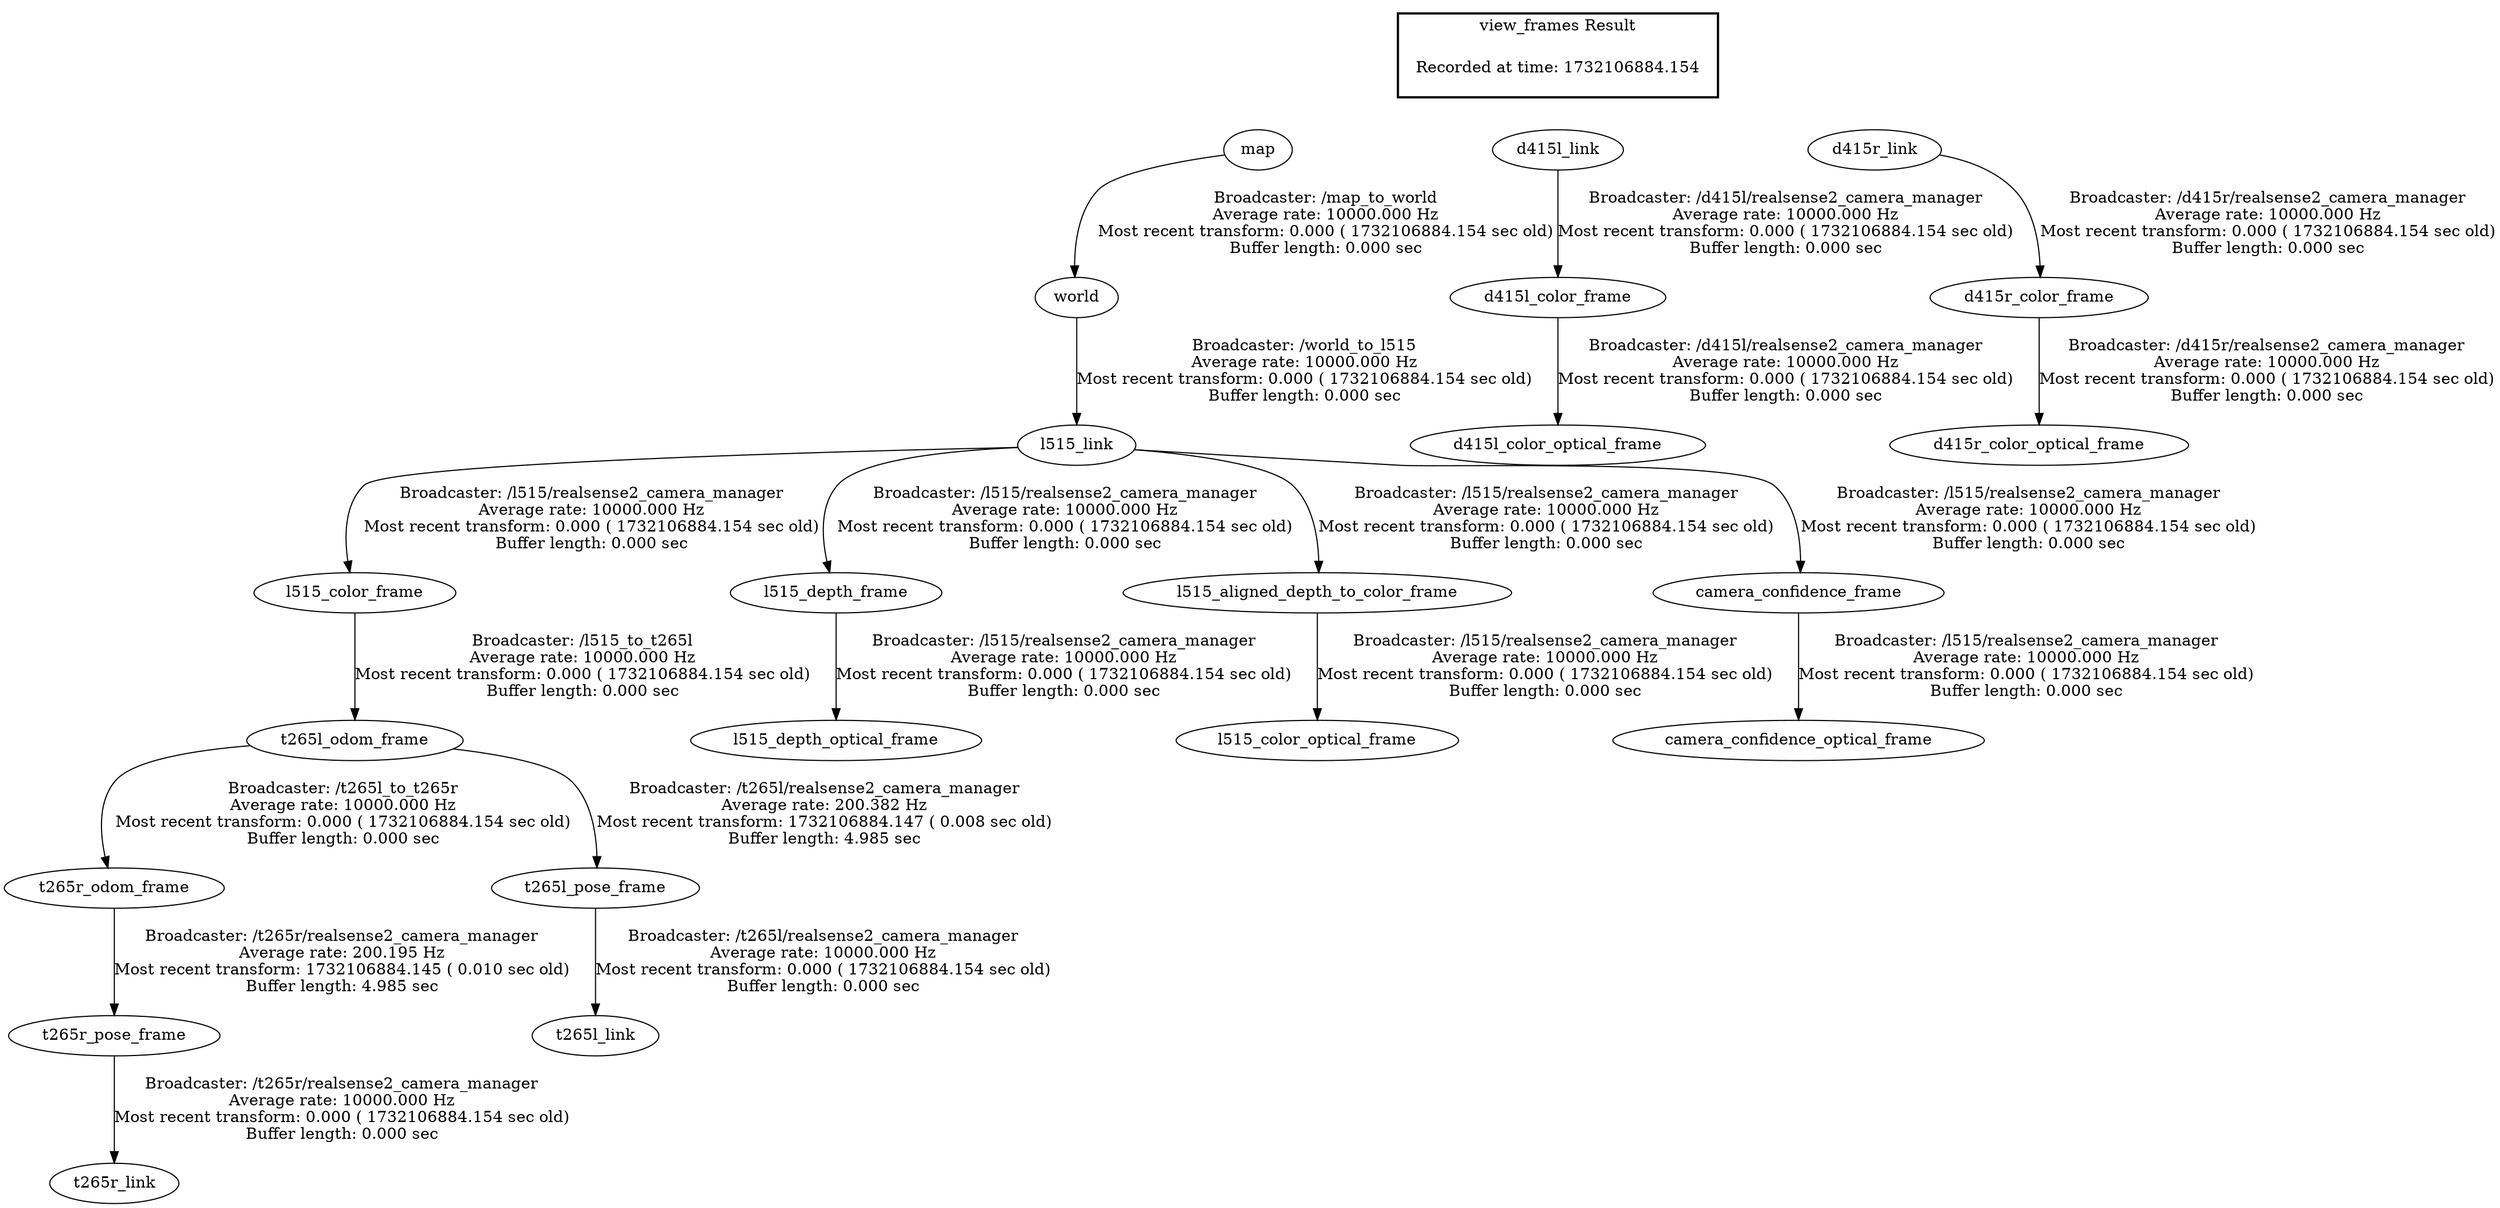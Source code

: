 digraph G {
"t265r_odom_frame" -> "t265r_pose_frame"[label="Broadcaster: /t265r/realsense2_camera_manager\nAverage rate: 200.195 Hz\nMost recent transform: 1732106884.145 ( 0.010 sec old)\nBuffer length: 4.985 sec\n"];
"t265l_odom_frame" -> "t265r_odom_frame"[label="Broadcaster: /t265l_to_t265r\nAverage rate: 10000.000 Hz\nMost recent transform: 0.000 ( 1732106884.154 sec old)\nBuffer length: 0.000 sec\n"];
"l515_color_frame" -> "t265l_odom_frame"[label="Broadcaster: /l515_to_t265l\nAverage rate: 10000.000 Hz\nMost recent transform: 0.000 ( 1732106884.154 sec old)\nBuffer length: 0.000 sec\n"];
"world" -> "l515_link"[label="Broadcaster: /world_to_l515\nAverage rate: 10000.000 Hz\nMost recent transform: 0.000 ( 1732106884.154 sec old)\nBuffer length: 0.000 sec\n"];
"map" -> "world"[label="Broadcaster: /map_to_world\nAverage rate: 10000.000 Hz\nMost recent transform: 0.000 ( 1732106884.154 sec old)\nBuffer length: 0.000 sec\n"];
"t265l_odom_frame" -> "t265l_pose_frame"[label="Broadcaster: /t265l/realsense2_camera_manager\nAverage rate: 200.382 Hz\nMost recent transform: 1732106884.147 ( 0.008 sec old)\nBuffer length: 4.985 sec\n"];
"l515_link" -> "l515_color_frame"[label="Broadcaster: /l515/realsense2_camera_manager\nAverage rate: 10000.000 Hz\nMost recent transform: 0.000 ( 1732106884.154 sec old)\nBuffer length: 0.000 sec\n"];
"d415l_link" -> "d415l_color_frame"[label="Broadcaster: /d415l/realsense2_camera_manager\nAverage rate: 10000.000 Hz\nMost recent transform: 0.000 ( 1732106884.154 sec old)\nBuffer length: 0.000 sec\n"];
"d415l_color_frame" -> "d415l_color_optical_frame"[label="Broadcaster: /d415l/realsense2_camera_manager\nAverage rate: 10000.000 Hz\nMost recent transform: 0.000 ( 1732106884.154 sec old)\nBuffer length: 0.000 sec\n"];
"d415r_link" -> "d415r_color_frame"[label="Broadcaster: /d415r/realsense2_camera_manager\nAverage rate: 10000.000 Hz\nMost recent transform: 0.000 ( 1732106884.154 sec old)\nBuffer length: 0.000 sec\n"];
"d415r_color_frame" -> "d415r_color_optical_frame"[label="Broadcaster: /d415r/realsense2_camera_manager\nAverage rate: 10000.000 Hz\nMost recent transform: 0.000 ( 1732106884.154 sec old)\nBuffer length: 0.000 sec\n"];
"l515_link" -> "l515_depth_frame"[label="Broadcaster: /l515/realsense2_camera_manager\nAverage rate: 10000.000 Hz\nMost recent transform: 0.000 ( 1732106884.154 sec old)\nBuffer length: 0.000 sec\n"];
"l515_depth_frame" -> "l515_depth_optical_frame"[label="Broadcaster: /l515/realsense2_camera_manager\nAverage rate: 10000.000 Hz\nMost recent transform: 0.000 ( 1732106884.154 sec old)\nBuffer length: 0.000 sec\n"];
"l515_aligned_depth_to_color_frame" -> "l515_color_optical_frame"[label="Broadcaster: /l515/realsense2_camera_manager\nAverage rate: 10000.000 Hz\nMost recent transform: 0.000 ( 1732106884.154 sec old)\nBuffer length: 0.000 sec\n"];
"l515_link" -> "l515_aligned_depth_to_color_frame"[label="Broadcaster: /l515/realsense2_camera_manager\nAverage rate: 10000.000 Hz\nMost recent transform: 0.000 ( 1732106884.154 sec old)\nBuffer length: 0.000 sec\n"];
"l515_link" -> "camera_confidence_frame"[label="Broadcaster: /l515/realsense2_camera_manager\nAverage rate: 10000.000 Hz\nMost recent transform: 0.000 ( 1732106884.154 sec old)\nBuffer length: 0.000 sec\n"];
"camera_confidence_frame" -> "camera_confidence_optical_frame"[label="Broadcaster: /l515/realsense2_camera_manager\nAverage rate: 10000.000 Hz\nMost recent transform: 0.000 ( 1732106884.154 sec old)\nBuffer length: 0.000 sec\n"];
"t265l_pose_frame" -> "t265l_link"[label="Broadcaster: /t265l/realsense2_camera_manager\nAverage rate: 10000.000 Hz\nMost recent transform: 0.000 ( 1732106884.154 sec old)\nBuffer length: 0.000 sec\n"];
"t265r_pose_frame" -> "t265r_link"[label="Broadcaster: /t265r/realsense2_camera_manager\nAverage rate: 10000.000 Hz\nMost recent transform: 0.000 ( 1732106884.154 sec old)\nBuffer length: 0.000 sec\n"];
edge [style=invis];
 subgraph cluster_legend { style=bold; color=black; label ="view_frames Result";
"Recorded at time: 1732106884.154"[ shape=plaintext ] ;
 }->"map";
edge [style=invis];
 subgraph cluster_legend { style=bold; color=black; label ="view_frames Result";
"Recorded at time: 1732106884.154"[ shape=plaintext ] ;
 }->"d415l_link";
edge [style=invis];
 subgraph cluster_legend { style=bold; color=black; label ="view_frames Result";
"Recorded at time: 1732106884.154"[ shape=plaintext ] ;
 }->"d415r_link";
}